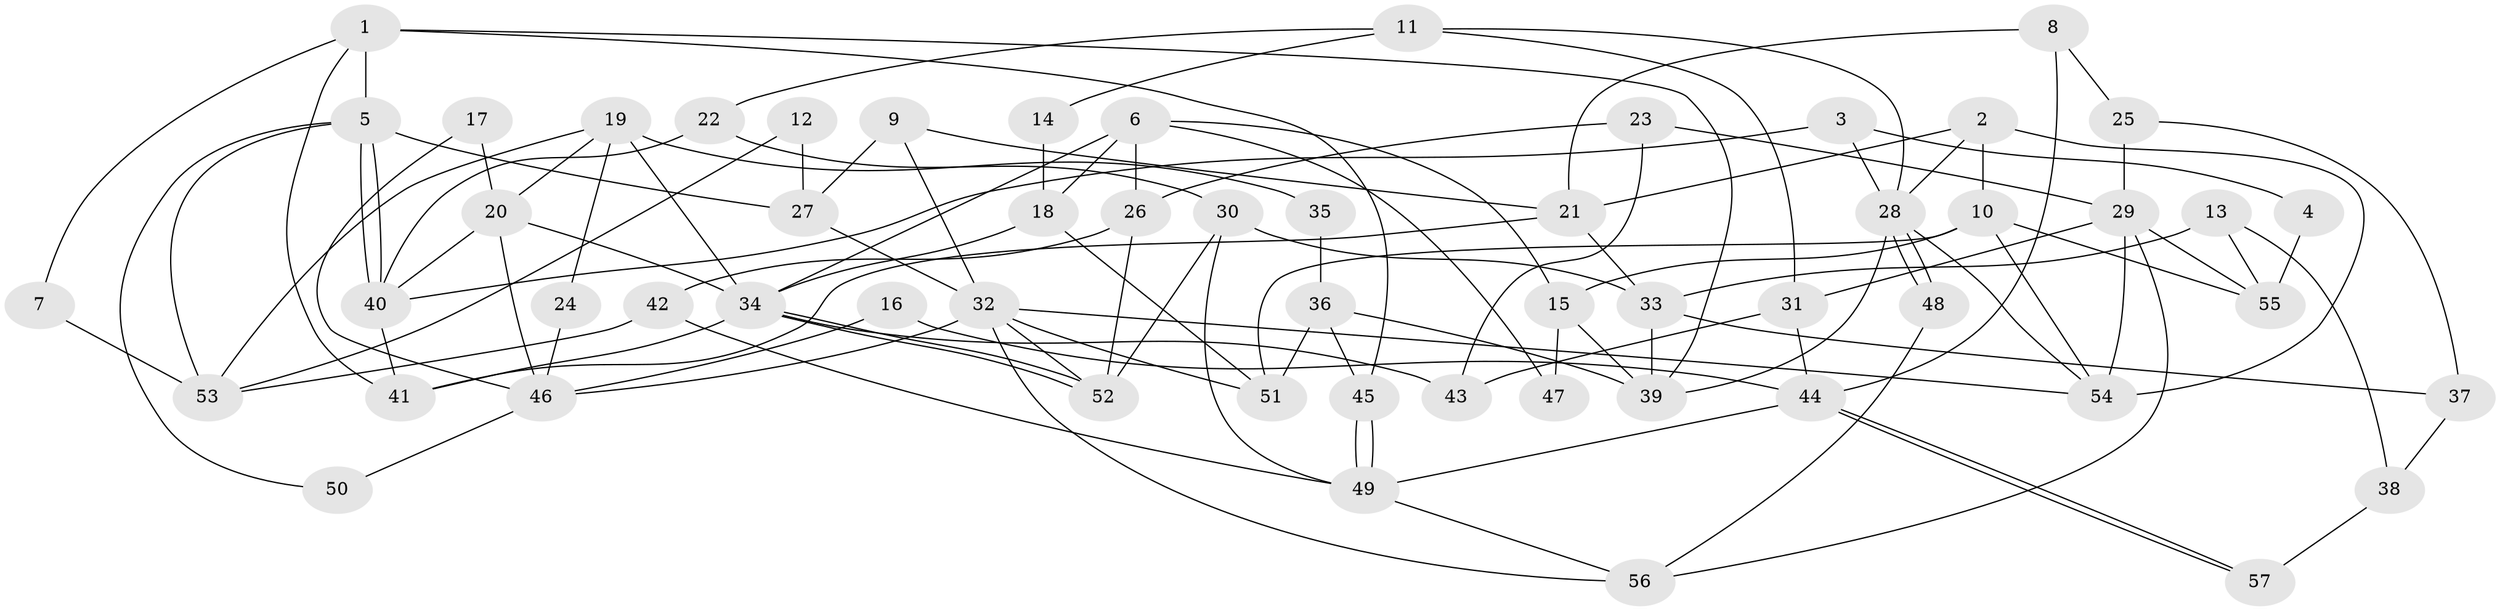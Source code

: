 // coarse degree distribution, {3: 0.16666666666666666, 7: 0.05555555555555555, 5: 0.2222222222222222, 4: 0.2222222222222222, 6: 0.05555555555555555, 9: 0.2222222222222222, 8: 0.05555555555555555}
// Generated by graph-tools (version 1.1) at 2025/37/03/04/25 23:37:10]
// undirected, 57 vertices, 114 edges
graph export_dot {
  node [color=gray90,style=filled];
  1;
  2;
  3;
  4;
  5;
  6;
  7;
  8;
  9;
  10;
  11;
  12;
  13;
  14;
  15;
  16;
  17;
  18;
  19;
  20;
  21;
  22;
  23;
  24;
  25;
  26;
  27;
  28;
  29;
  30;
  31;
  32;
  33;
  34;
  35;
  36;
  37;
  38;
  39;
  40;
  41;
  42;
  43;
  44;
  45;
  46;
  47;
  48;
  49;
  50;
  51;
  52;
  53;
  54;
  55;
  56;
  57;
  1 -- 45;
  1 -- 39;
  1 -- 5;
  1 -- 7;
  1 -- 41;
  2 -- 21;
  2 -- 54;
  2 -- 10;
  2 -- 28;
  3 -- 28;
  3 -- 40;
  3 -- 4;
  4 -- 55;
  5 -- 40;
  5 -- 40;
  5 -- 27;
  5 -- 50;
  5 -- 53;
  6 -- 34;
  6 -- 18;
  6 -- 15;
  6 -- 26;
  6 -- 47;
  7 -- 53;
  8 -- 44;
  8 -- 21;
  8 -- 25;
  9 -- 21;
  9 -- 32;
  9 -- 27;
  10 -- 54;
  10 -- 15;
  10 -- 51;
  10 -- 55;
  11 -- 28;
  11 -- 31;
  11 -- 14;
  11 -- 22;
  12 -- 27;
  12 -- 53;
  13 -- 55;
  13 -- 33;
  13 -- 38;
  14 -- 18;
  15 -- 39;
  15 -- 47;
  16 -- 44;
  16 -- 46;
  17 -- 20;
  17 -- 46;
  18 -- 51;
  18 -- 34;
  19 -- 20;
  19 -- 34;
  19 -- 24;
  19 -- 35;
  19 -- 53;
  20 -- 34;
  20 -- 40;
  20 -- 46;
  21 -- 33;
  21 -- 41;
  22 -- 40;
  22 -- 30;
  23 -- 26;
  23 -- 29;
  23 -- 43;
  24 -- 46;
  25 -- 29;
  25 -- 37;
  26 -- 42;
  26 -- 52;
  27 -- 32;
  28 -- 48;
  28 -- 48;
  28 -- 39;
  28 -- 54;
  29 -- 54;
  29 -- 56;
  29 -- 31;
  29 -- 55;
  30 -- 52;
  30 -- 33;
  30 -- 49;
  31 -- 44;
  31 -- 43;
  32 -- 52;
  32 -- 46;
  32 -- 51;
  32 -- 54;
  32 -- 56;
  33 -- 39;
  33 -- 37;
  34 -- 52;
  34 -- 52;
  34 -- 43;
  34 -- 41;
  35 -- 36;
  36 -- 51;
  36 -- 39;
  36 -- 45;
  37 -- 38;
  38 -- 57;
  40 -- 41;
  42 -- 53;
  42 -- 49;
  44 -- 57;
  44 -- 57;
  44 -- 49;
  45 -- 49;
  45 -- 49;
  46 -- 50;
  48 -- 56;
  49 -- 56;
}
